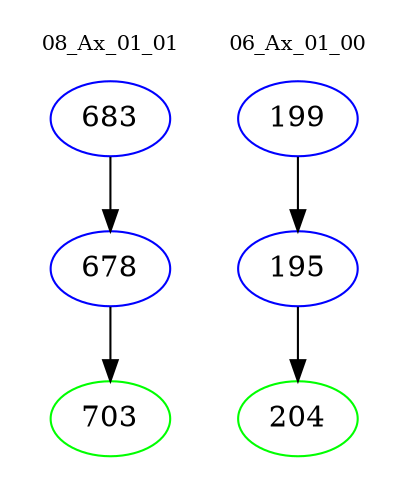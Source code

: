 digraph{
subgraph cluster_0 {
color = white
label = "08_Ax_01_01";
fontsize=10;
T0_683 [label="683", color="blue"]
T0_683 -> T0_678 [color="black"]
T0_678 [label="678", color="blue"]
T0_678 -> T0_703 [color="black"]
T0_703 [label="703", color="green"]
}
subgraph cluster_1 {
color = white
label = "06_Ax_01_00";
fontsize=10;
T1_199 [label="199", color="blue"]
T1_199 -> T1_195 [color="black"]
T1_195 [label="195", color="blue"]
T1_195 -> T1_204 [color="black"]
T1_204 [label="204", color="green"]
}
}
